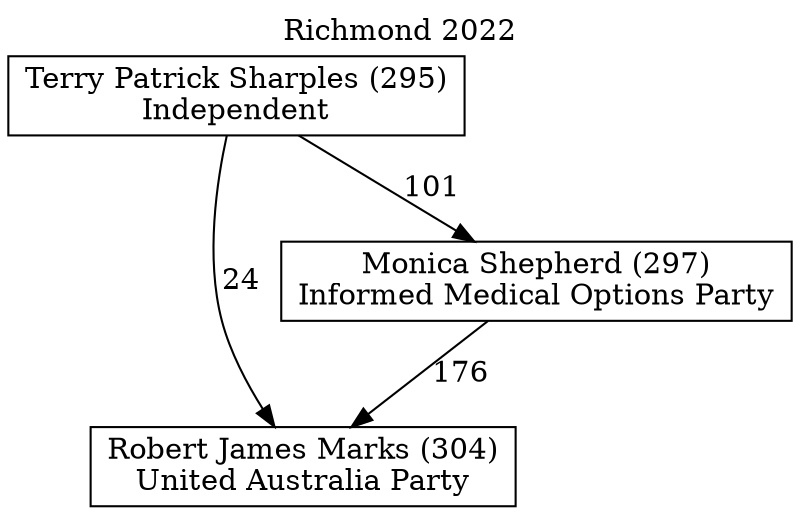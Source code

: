 // House preference flow
digraph "Robert James Marks (304)_Richmond_2022" {
	graph [label="Richmond 2022" labelloc=t mclimit=10]
	node [shape=box]
	"Robert James Marks (304)" [label="Robert James Marks (304)
United Australia Party"]
	"Monica Shepherd (297)" [label="Monica Shepherd (297)
Informed Medical Options Party"]
	"Terry Patrick Sharples (295)" [label="Terry Patrick Sharples (295)
Independent"]
	"Monica Shepherd (297)" -> "Robert James Marks (304)" [label=176]
	"Terry Patrick Sharples (295)" -> "Monica Shepherd (297)" [label=101]
	"Terry Patrick Sharples (295)" -> "Robert James Marks (304)" [label=24]
}
